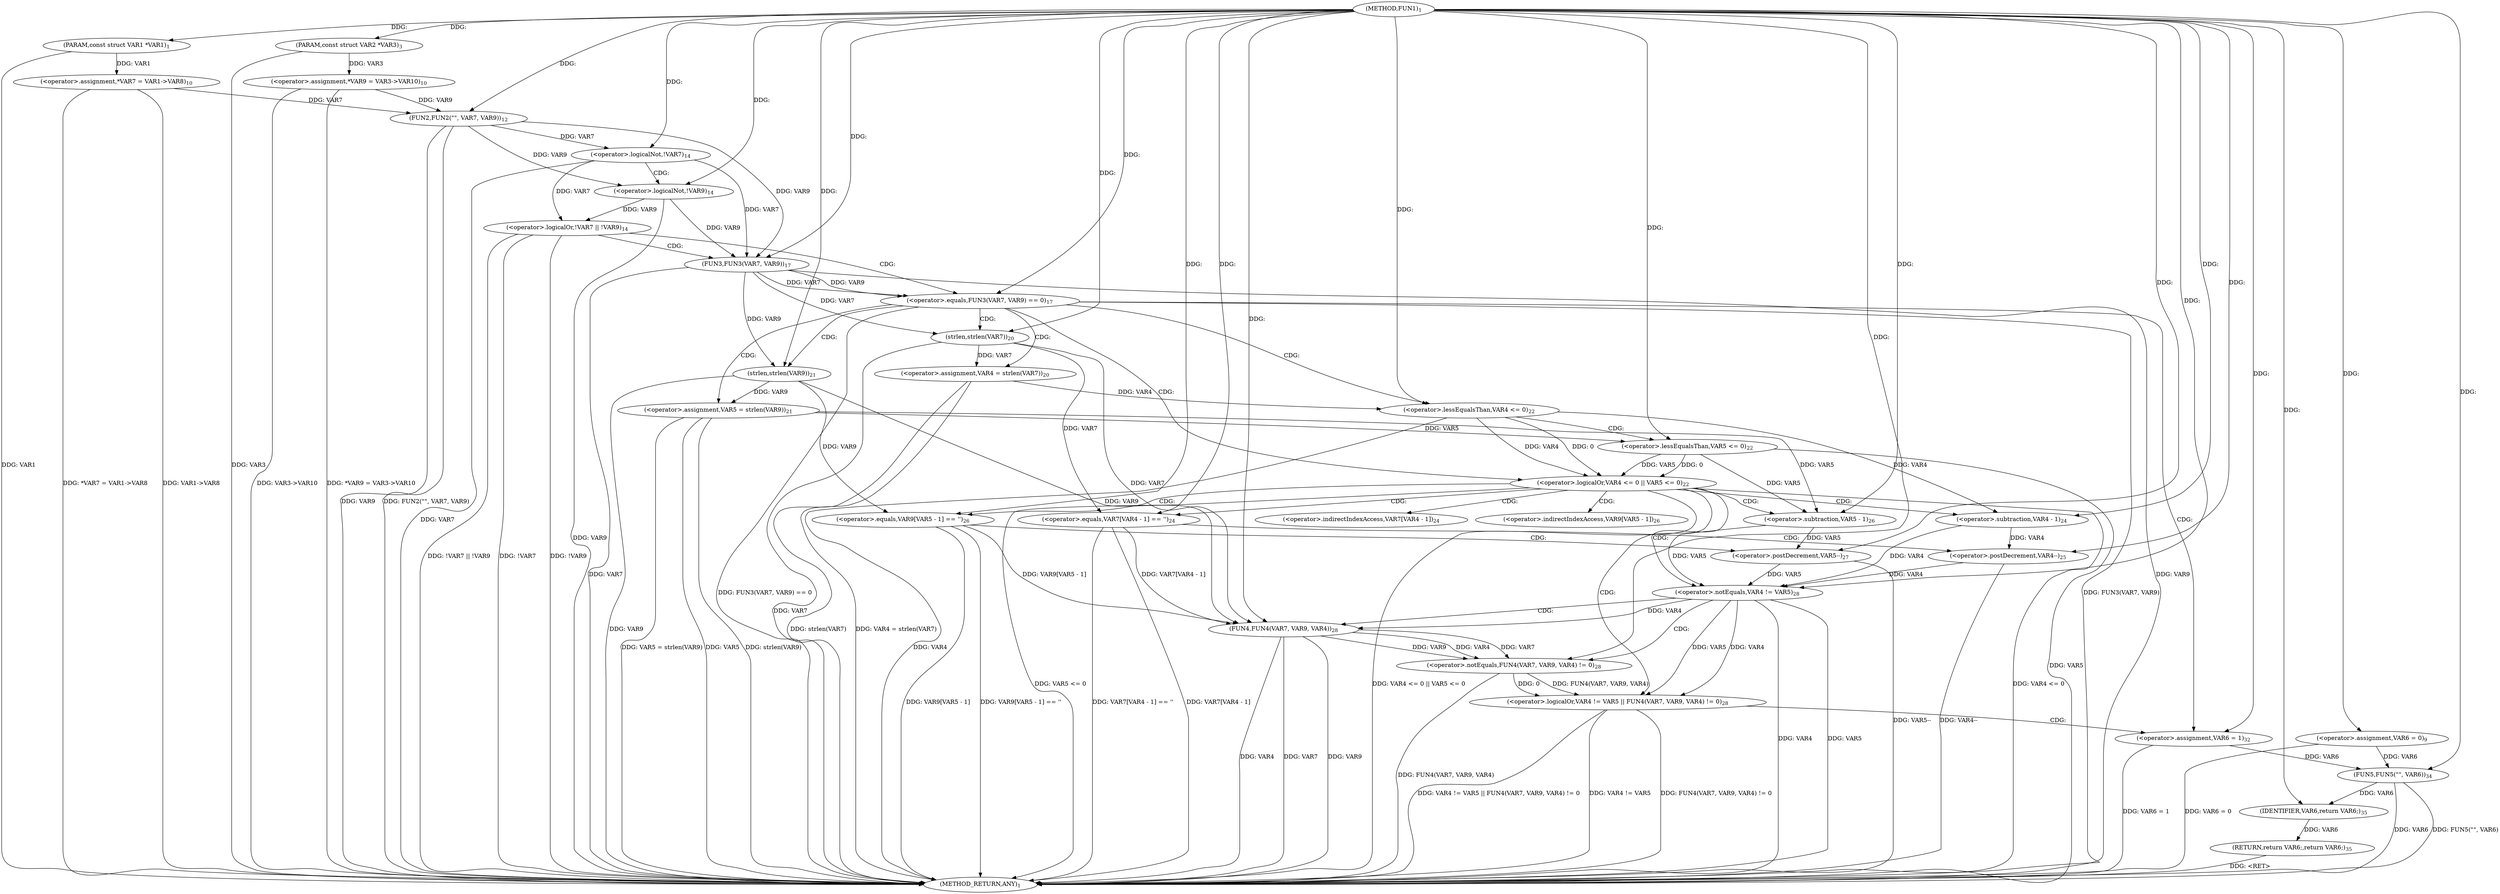 digraph "FUN1" {  
"8" [label = <(METHOD,FUN1)<SUB>1</SUB>> ]
"113" [label = <(METHOD_RETURN,ANY)<SUB>1</SUB>> ]
"9" [label = <(PARAM,const struct VAR1 *VAR1)<SUB>1</SUB>> ]
"10" [label = <(PARAM,const struct VAR2 *VAR3)<SUB>3</SUB>> ]
"15" [label = <(&lt;operator&gt;.assignment,VAR6 = 0)<SUB>9</SUB>> ]
"20" [label = <(&lt;operator&gt;.assignment,*VAR7 = VAR1-&gt;VAR8)<SUB>10</SUB>> ]
"25" [label = <(&lt;operator&gt;.assignment,*VAR9 = VAR3-&gt;VAR10)<SUB>10</SUB>> ]
"30" [label = <(FUN2,FUN2(&quot;&quot;, VAR7, VAR9))<SUB>12</SUB>> ]
"50" [label = <(&lt;operator&gt;.assignment,VAR4 = strlen(VAR7))<SUB>20</SUB>> ]
"54" [label = <(&lt;operator&gt;.assignment,VAR5 = strlen(VAR9))<SUB>21</SUB>> ]
"104" [label = <(&lt;operator&gt;.assignment,VAR6 = 1)<SUB>32</SUB>> ]
"108" [label = <(FUN5,FUN5(&quot;&quot;, VAR6))<SUB>34</SUB>> ]
"111" [label = <(RETURN,return VAR6;,return VAR6;)<SUB>35</SUB>> ]
"35" [label = <(&lt;operator&gt;.logicalOr,!VAR7 || !VAR9)<SUB>14</SUB>> ]
"43" [label = <(&lt;operator&gt;.equals,FUN3(VAR7, VAR9) == 0)<SUB>17</SUB>> ]
"59" [label = <(&lt;operator&gt;.logicalOr,VAR4 &lt;= 0 || VAR5 &lt;= 0)<SUB>22</SUB>> ]
"69" [label = <(&lt;operator&gt;.equals,VAR7[VAR4 - 1] == '')<SUB>24</SUB>> ]
"80" [label = <(&lt;operator&gt;.equals,VAR9[VAR5 - 1] == '')<SUB>26</SUB>> ]
"91" [label = <(&lt;operator&gt;.logicalOr,VAR4 != VAR5 || FUN4(VAR7, VAR9, VAR4) != 0)<SUB>28</SUB>> ]
"112" [label = <(IDENTIFIER,VAR6,return VAR6;)<SUB>35</SUB>> ]
"52" [label = <(strlen,strlen(VAR7))<SUB>20</SUB>> ]
"56" [label = <(strlen,strlen(VAR9))<SUB>21</SUB>> ]
"77" [label = <(&lt;operator&gt;.postDecrement,VAR4--)<SUB>25</SUB>> ]
"88" [label = <(&lt;operator&gt;.postDecrement,VAR5--)<SUB>27</SUB>> ]
"36" [label = <(&lt;operator&gt;.logicalNot,!VAR7)<SUB>14</SUB>> ]
"38" [label = <(&lt;operator&gt;.logicalNot,!VAR9)<SUB>14</SUB>> ]
"44" [label = <(FUN3,FUN3(VAR7, VAR9))<SUB>17</SUB>> ]
"60" [label = <(&lt;operator&gt;.lessEqualsThan,VAR4 &lt;= 0)<SUB>22</SUB>> ]
"63" [label = <(&lt;operator&gt;.lessEqualsThan,VAR5 &lt;= 0)<SUB>22</SUB>> ]
"92" [label = <(&lt;operator&gt;.notEquals,VAR4 != VAR5)<SUB>28</SUB>> ]
"95" [label = <(&lt;operator&gt;.notEquals,FUN4(VAR7, VAR9, VAR4) != 0)<SUB>28</SUB>> ]
"72" [label = <(&lt;operator&gt;.subtraction,VAR4 - 1)<SUB>24</SUB>> ]
"83" [label = <(&lt;operator&gt;.subtraction,VAR5 - 1)<SUB>26</SUB>> ]
"96" [label = <(FUN4,FUN4(VAR7, VAR9, VAR4))<SUB>28</SUB>> ]
"70" [label = <(&lt;operator&gt;.indirectIndexAccess,VAR7[VAR4 - 1])<SUB>24</SUB>> ]
"81" [label = <(&lt;operator&gt;.indirectIndexAccess,VAR9[VAR5 - 1])<SUB>26</SUB>> ]
  "111" -> "113"  [ label = "DDG: &lt;RET&gt;"] 
  "9" -> "113"  [ label = "DDG: VAR1"] 
  "10" -> "113"  [ label = "DDG: VAR3"] 
  "15" -> "113"  [ label = "DDG: VAR6 = 0"] 
  "20" -> "113"  [ label = "DDG: VAR1-&gt;VAR8"] 
  "20" -> "113"  [ label = "DDG: *VAR7 = VAR1-&gt;VAR8"] 
  "25" -> "113"  [ label = "DDG: VAR3-&gt;VAR10"] 
  "25" -> "113"  [ label = "DDG: *VAR9 = VAR3-&gt;VAR10"] 
  "30" -> "113"  [ label = "DDG: VAR9"] 
  "30" -> "113"  [ label = "DDG: FUN2(&quot;&quot;, VAR7, VAR9)"] 
  "36" -> "113"  [ label = "DDG: VAR7"] 
  "35" -> "113"  [ label = "DDG: !VAR7"] 
  "38" -> "113"  [ label = "DDG: VAR9"] 
  "35" -> "113"  [ label = "DDG: !VAR9"] 
  "35" -> "113"  [ label = "DDG: !VAR7 || !VAR9"] 
  "44" -> "113"  [ label = "DDG: VAR7"] 
  "44" -> "113"  [ label = "DDG: VAR9"] 
  "43" -> "113"  [ label = "DDG: FUN3(VAR7, VAR9)"] 
  "43" -> "113"  [ label = "DDG: FUN3(VAR7, VAR9) == 0"] 
  "52" -> "113"  [ label = "DDG: VAR7"] 
  "50" -> "113"  [ label = "DDG: strlen(VAR7)"] 
  "50" -> "113"  [ label = "DDG: VAR4 = strlen(VAR7)"] 
  "54" -> "113"  [ label = "DDG: VAR5"] 
  "56" -> "113"  [ label = "DDG: VAR9"] 
  "54" -> "113"  [ label = "DDG: strlen(VAR9)"] 
  "54" -> "113"  [ label = "DDG: VAR5 = strlen(VAR9)"] 
  "60" -> "113"  [ label = "DDG: VAR4"] 
  "59" -> "113"  [ label = "DDG: VAR4 &lt;= 0"] 
  "63" -> "113"  [ label = "DDG: VAR5"] 
  "59" -> "113"  [ label = "DDG: VAR5 &lt;= 0"] 
  "59" -> "113"  [ label = "DDG: VAR4 &lt;= 0 || VAR5 &lt;= 0"] 
  "69" -> "113"  [ label = "DDG: VAR7[VAR4 - 1]"] 
  "69" -> "113"  [ label = "DDG: VAR7[VAR4 - 1] == ''"] 
  "77" -> "113"  [ label = "DDG: VAR4--"] 
  "80" -> "113"  [ label = "DDG: VAR9[VAR5 - 1]"] 
  "80" -> "113"  [ label = "DDG: VAR9[VAR5 - 1] == ''"] 
  "88" -> "113"  [ label = "DDG: VAR5--"] 
  "92" -> "113"  [ label = "DDG: VAR4"] 
  "92" -> "113"  [ label = "DDG: VAR5"] 
  "91" -> "113"  [ label = "DDG: VAR4 != VAR5"] 
  "96" -> "113"  [ label = "DDG: VAR7"] 
  "96" -> "113"  [ label = "DDG: VAR9"] 
  "96" -> "113"  [ label = "DDG: VAR4"] 
  "95" -> "113"  [ label = "DDG: FUN4(VAR7, VAR9, VAR4)"] 
  "91" -> "113"  [ label = "DDG: FUN4(VAR7, VAR9, VAR4) != 0"] 
  "91" -> "113"  [ label = "DDG: VAR4 != VAR5 || FUN4(VAR7, VAR9, VAR4) != 0"] 
  "104" -> "113"  [ label = "DDG: VAR6 = 1"] 
  "108" -> "113"  [ label = "DDG: VAR6"] 
  "108" -> "113"  [ label = "DDG: FUN5(&quot;&quot;, VAR6)"] 
  "8" -> "9"  [ label = "DDG: "] 
  "8" -> "10"  [ label = "DDG: "] 
  "8" -> "15"  [ label = "DDG: "] 
  "9" -> "20"  [ label = "DDG: VAR1"] 
  "10" -> "25"  [ label = "DDG: VAR3"] 
  "52" -> "50"  [ label = "DDG: VAR7"] 
  "56" -> "54"  [ label = "DDG: VAR9"] 
  "8" -> "104"  [ label = "DDG: "] 
  "112" -> "111"  [ label = "DDG: VAR6"] 
  "8" -> "30"  [ label = "DDG: "] 
  "20" -> "30"  [ label = "DDG: VAR7"] 
  "25" -> "30"  [ label = "DDG: VAR9"] 
  "8" -> "108"  [ label = "DDG: "] 
  "15" -> "108"  [ label = "DDG: VAR6"] 
  "104" -> "108"  [ label = "DDG: VAR6"] 
  "108" -> "112"  [ label = "DDG: VAR6"] 
  "8" -> "112"  [ label = "DDG: "] 
  "36" -> "35"  [ label = "DDG: VAR7"] 
  "38" -> "35"  [ label = "DDG: VAR9"] 
  "44" -> "43"  [ label = "DDG: VAR7"] 
  "44" -> "43"  [ label = "DDG: VAR9"] 
  "8" -> "43"  [ label = "DDG: "] 
  "44" -> "52"  [ label = "DDG: VAR7"] 
  "8" -> "52"  [ label = "DDG: "] 
  "44" -> "56"  [ label = "DDG: VAR9"] 
  "8" -> "56"  [ label = "DDG: "] 
  "60" -> "59"  [ label = "DDG: VAR4"] 
  "60" -> "59"  [ label = "DDG: 0"] 
  "63" -> "59"  [ label = "DDG: VAR5"] 
  "63" -> "59"  [ label = "DDG: 0"] 
  "52" -> "69"  [ label = "DDG: VAR7"] 
  "8" -> "69"  [ label = "DDG: "] 
  "56" -> "80"  [ label = "DDG: VAR9"] 
  "8" -> "80"  [ label = "DDG: "] 
  "92" -> "91"  [ label = "DDG: VAR4"] 
  "92" -> "91"  [ label = "DDG: VAR5"] 
  "95" -> "91"  [ label = "DDG: FUN4(VAR7, VAR9, VAR4)"] 
  "95" -> "91"  [ label = "DDG: 0"] 
  "30" -> "36"  [ label = "DDG: VAR7"] 
  "8" -> "36"  [ label = "DDG: "] 
  "30" -> "38"  [ label = "DDG: VAR9"] 
  "8" -> "38"  [ label = "DDG: "] 
  "36" -> "44"  [ label = "DDG: VAR7"] 
  "8" -> "44"  [ label = "DDG: "] 
  "30" -> "44"  [ label = "DDG: VAR9"] 
  "38" -> "44"  [ label = "DDG: VAR9"] 
  "50" -> "60"  [ label = "DDG: VAR4"] 
  "8" -> "60"  [ label = "DDG: "] 
  "54" -> "63"  [ label = "DDG: VAR5"] 
  "8" -> "63"  [ label = "DDG: "] 
  "72" -> "77"  [ label = "DDG: VAR4"] 
  "8" -> "77"  [ label = "DDG: "] 
  "83" -> "88"  [ label = "DDG: VAR5"] 
  "8" -> "88"  [ label = "DDG: "] 
  "72" -> "92"  [ label = "DDG: VAR4"] 
  "77" -> "92"  [ label = "DDG: VAR4"] 
  "8" -> "92"  [ label = "DDG: "] 
  "83" -> "92"  [ label = "DDG: VAR5"] 
  "88" -> "92"  [ label = "DDG: VAR5"] 
  "96" -> "95"  [ label = "DDG: VAR7"] 
  "96" -> "95"  [ label = "DDG: VAR9"] 
  "96" -> "95"  [ label = "DDG: VAR4"] 
  "8" -> "95"  [ label = "DDG: "] 
  "60" -> "72"  [ label = "DDG: VAR4"] 
  "8" -> "72"  [ label = "DDG: "] 
  "54" -> "83"  [ label = "DDG: VAR5"] 
  "63" -> "83"  [ label = "DDG: VAR5"] 
  "8" -> "83"  [ label = "DDG: "] 
  "52" -> "96"  [ label = "DDG: VAR7"] 
  "69" -> "96"  [ label = "DDG: VAR7[VAR4 - 1]"] 
  "8" -> "96"  [ label = "DDG: "] 
  "56" -> "96"  [ label = "DDG: VAR9"] 
  "80" -> "96"  [ label = "DDG: VAR9[VAR5 - 1]"] 
  "92" -> "96"  [ label = "DDG: VAR4"] 
  "35" -> "44"  [ label = "CDG: "] 
  "35" -> "43"  [ label = "CDG: "] 
  "43" -> "60"  [ label = "CDG: "] 
  "43" -> "52"  [ label = "CDG: "] 
  "43" -> "56"  [ label = "CDG: "] 
  "43" -> "104"  [ label = "CDG: "] 
  "43" -> "50"  [ label = "CDG: "] 
  "43" -> "59"  [ label = "CDG: "] 
  "43" -> "54"  [ label = "CDG: "] 
  "59" -> "81"  [ label = "CDG: "] 
  "59" -> "72"  [ label = "CDG: "] 
  "59" -> "69"  [ label = "CDG: "] 
  "59" -> "92"  [ label = "CDG: "] 
  "59" -> "91"  [ label = "CDG: "] 
  "59" -> "80"  [ label = "CDG: "] 
  "59" -> "83"  [ label = "CDG: "] 
  "59" -> "70"  [ label = "CDG: "] 
  "69" -> "77"  [ label = "CDG: "] 
  "80" -> "88"  [ label = "CDG: "] 
  "91" -> "104"  [ label = "CDG: "] 
  "36" -> "38"  [ label = "CDG: "] 
  "60" -> "63"  [ label = "CDG: "] 
  "92" -> "96"  [ label = "CDG: "] 
  "92" -> "95"  [ label = "CDG: "] 
}
